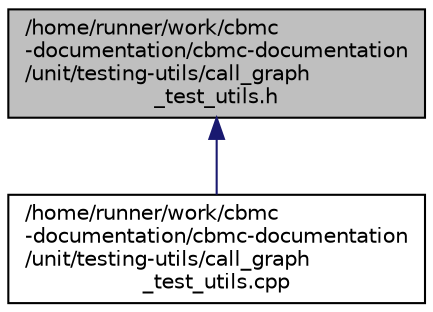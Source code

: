 digraph "/home/runner/work/cbmc-documentation/cbmc-documentation/unit/testing-utils/call_graph_test_utils.h"
{
 // LATEX_PDF_SIZE
  bgcolor="transparent";
  edge [fontname="Helvetica",fontsize="10",labelfontname="Helvetica",labelfontsize="10"];
  node [fontname="Helvetica",fontsize="10",shape=record];
  Node1 [label="/home/runner/work/cbmc\l-documentation/cbmc-documentation\l/unit/testing-utils/call_graph\l_test_utils.h",height=0.2,width=0.4,color="black", fillcolor="grey75", style="filled", fontcolor="black",tooltip=" "];
  Node1 -> Node2 [dir="back",color="midnightblue",fontsize="10",style="solid",fontname="Helvetica"];
  Node2 [label="/home/runner/work/cbmc\l-documentation/cbmc-documentation\l/unit/testing-utils/call_graph\l_test_utils.cpp",height=0.2,width=0.4,color="black",URL="$call__graph__test__utils_8cpp.html",tooltip=" "];
}
